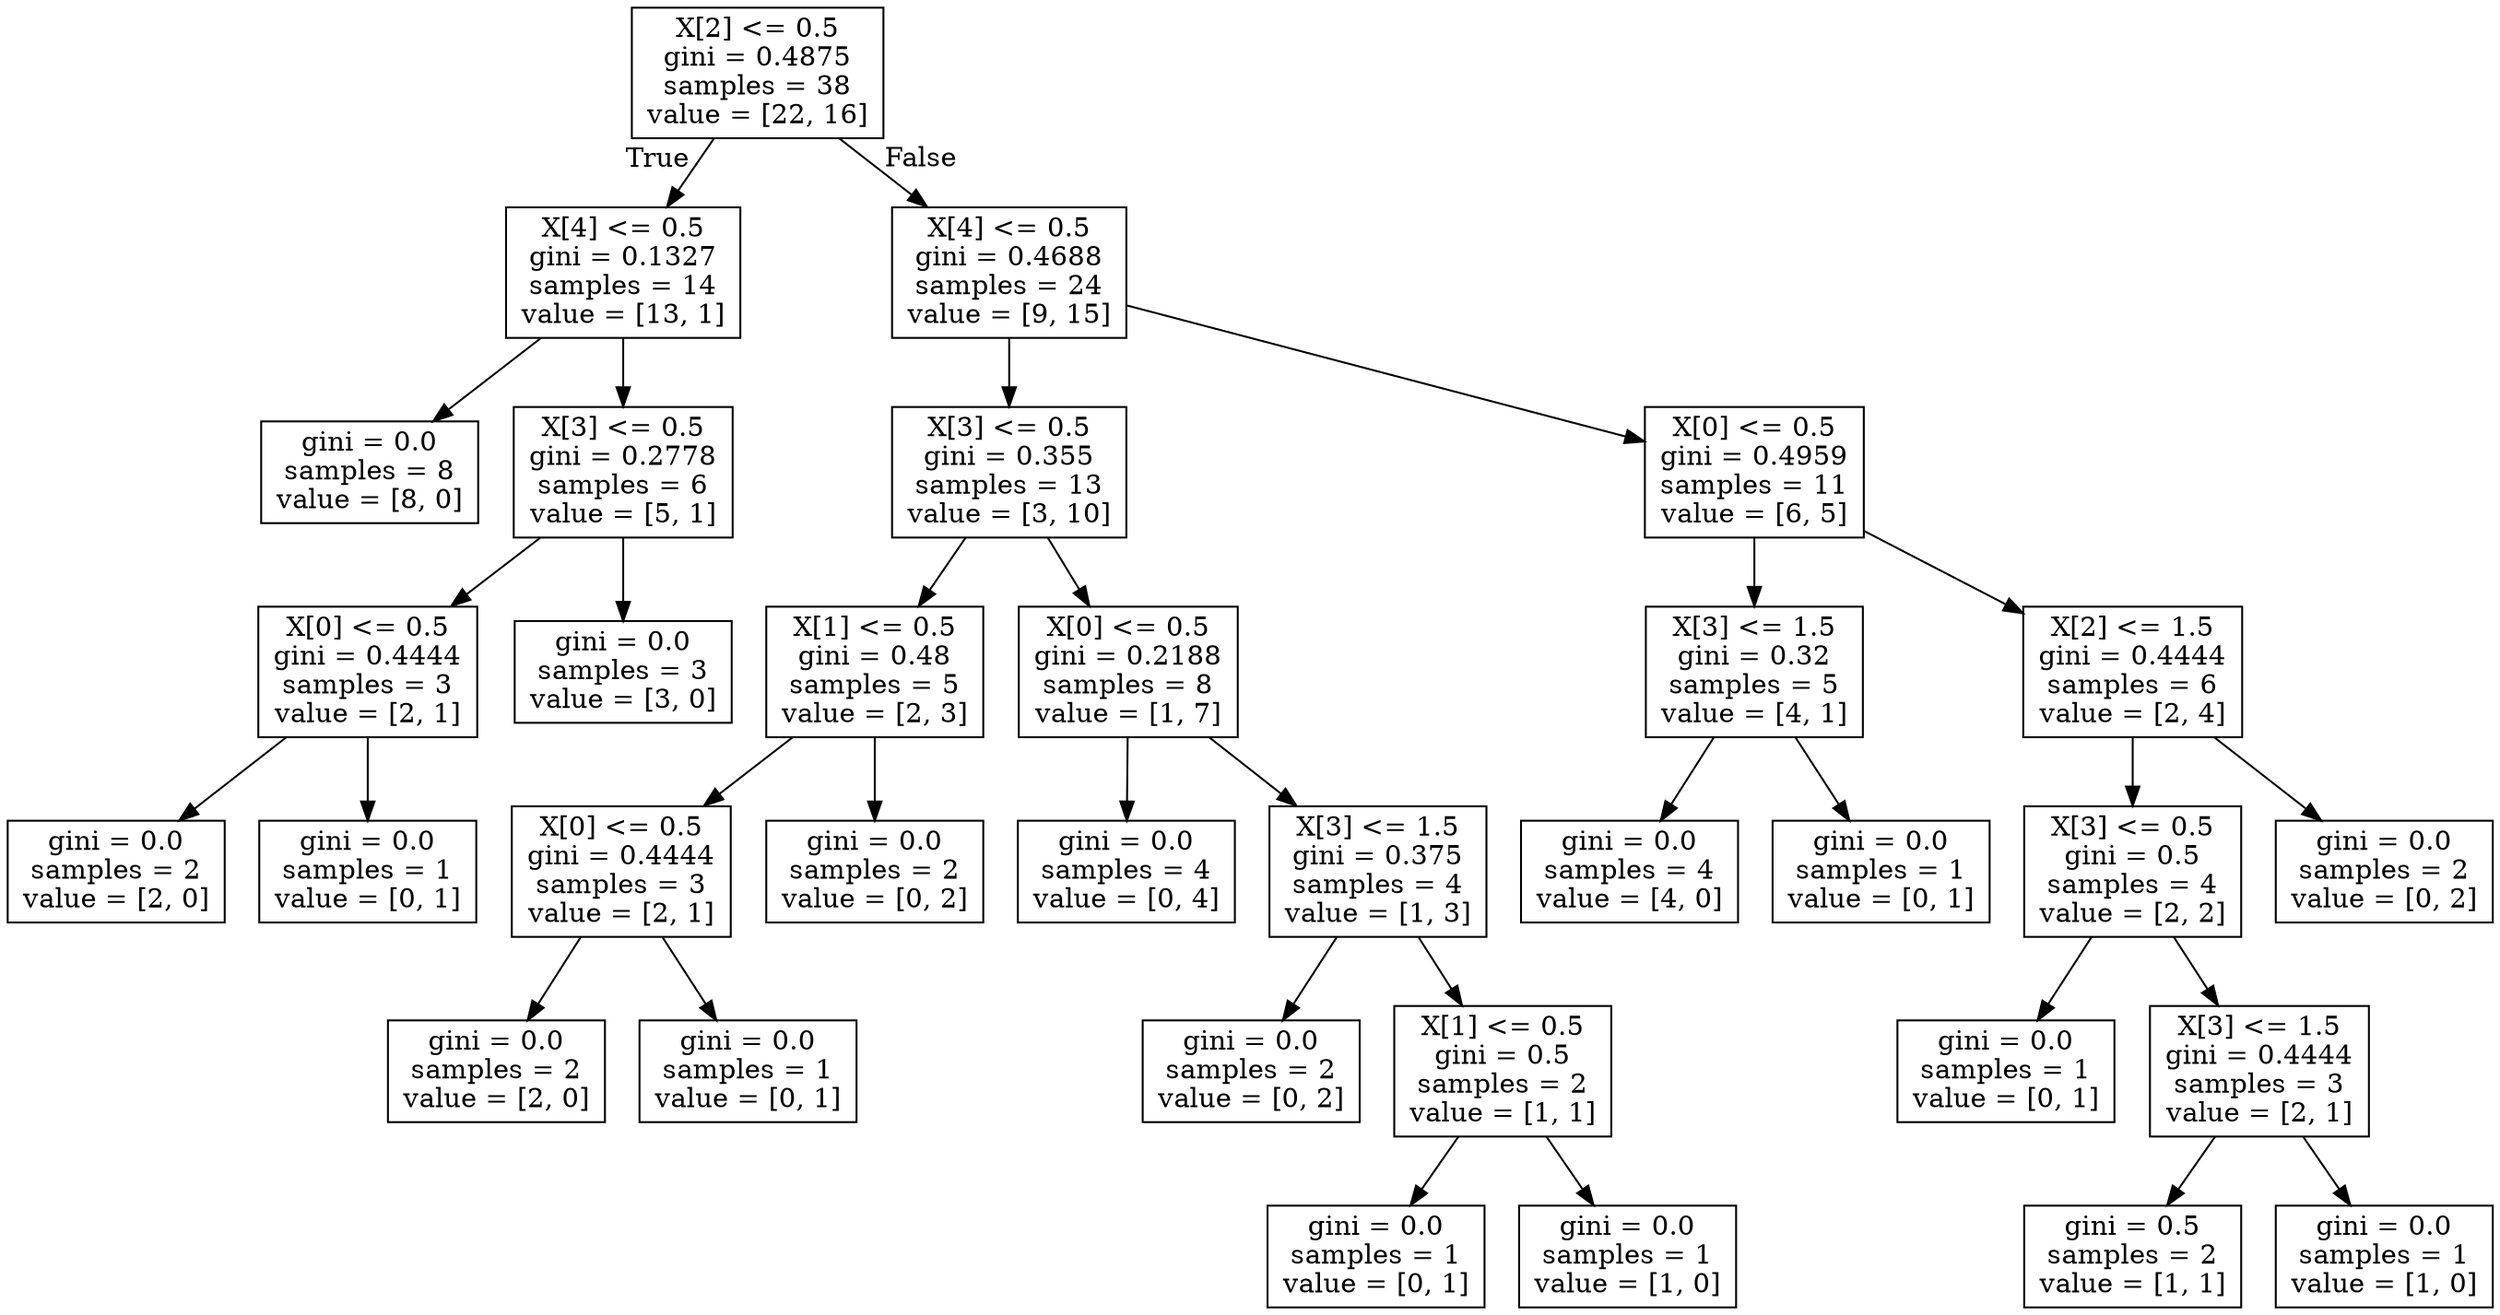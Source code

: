 digraph Tree {
node [shape=box] ;
0 [label="X[2] <= 0.5\ngini = 0.4875\nsamples = 38\nvalue = [22, 16]"] ;
1 [label="X[4] <= 0.5\ngini = 0.1327\nsamples = 14\nvalue = [13, 1]"] ;
0 -> 1 [labeldistance=2.5, labelangle=45, headlabel="True"] ;
2 [label="gini = 0.0\nsamples = 8\nvalue = [8, 0]"] ;
1 -> 2 ;
3 [label="X[3] <= 0.5\ngini = 0.2778\nsamples = 6\nvalue = [5, 1]"] ;
1 -> 3 ;
4 [label="X[0] <= 0.5\ngini = 0.4444\nsamples = 3\nvalue = [2, 1]"] ;
3 -> 4 ;
5 [label="gini = 0.0\nsamples = 2\nvalue = [2, 0]"] ;
4 -> 5 ;
6 [label="gini = 0.0\nsamples = 1\nvalue = [0, 1]"] ;
4 -> 6 ;
7 [label="gini = 0.0\nsamples = 3\nvalue = [3, 0]"] ;
3 -> 7 ;
8 [label="X[4] <= 0.5\ngini = 0.4688\nsamples = 24\nvalue = [9, 15]"] ;
0 -> 8 [labeldistance=2.5, labelangle=-45, headlabel="False"] ;
9 [label="X[3] <= 0.5\ngini = 0.355\nsamples = 13\nvalue = [3, 10]"] ;
8 -> 9 ;
10 [label="X[1] <= 0.5\ngini = 0.48\nsamples = 5\nvalue = [2, 3]"] ;
9 -> 10 ;
11 [label="X[0] <= 0.5\ngini = 0.4444\nsamples = 3\nvalue = [2, 1]"] ;
10 -> 11 ;
12 [label="gini = 0.0\nsamples = 2\nvalue = [2, 0]"] ;
11 -> 12 ;
13 [label="gini = 0.0\nsamples = 1\nvalue = [0, 1]"] ;
11 -> 13 ;
14 [label="gini = 0.0\nsamples = 2\nvalue = [0, 2]"] ;
10 -> 14 ;
15 [label="X[0] <= 0.5\ngini = 0.2188\nsamples = 8\nvalue = [1, 7]"] ;
9 -> 15 ;
16 [label="gini = 0.0\nsamples = 4\nvalue = [0, 4]"] ;
15 -> 16 ;
17 [label="X[3] <= 1.5\ngini = 0.375\nsamples = 4\nvalue = [1, 3]"] ;
15 -> 17 ;
18 [label="gini = 0.0\nsamples = 2\nvalue = [0, 2]"] ;
17 -> 18 ;
19 [label="X[1] <= 0.5\ngini = 0.5\nsamples = 2\nvalue = [1, 1]"] ;
17 -> 19 ;
20 [label="gini = 0.0\nsamples = 1\nvalue = [0, 1]"] ;
19 -> 20 ;
21 [label="gini = 0.0\nsamples = 1\nvalue = [1, 0]"] ;
19 -> 21 ;
22 [label="X[0] <= 0.5\ngini = 0.4959\nsamples = 11\nvalue = [6, 5]"] ;
8 -> 22 ;
23 [label="X[3] <= 1.5\ngini = 0.32\nsamples = 5\nvalue = [4, 1]"] ;
22 -> 23 ;
24 [label="gini = 0.0\nsamples = 4\nvalue = [4, 0]"] ;
23 -> 24 ;
25 [label="gini = 0.0\nsamples = 1\nvalue = [0, 1]"] ;
23 -> 25 ;
26 [label="X[2] <= 1.5\ngini = 0.4444\nsamples = 6\nvalue = [2, 4]"] ;
22 -> 26 ;
27 [label="X[3] <= 0.5\ngini = 0.5\nsamples = 4\nvalue = [2, 2]"] ;
26 -> 27 ;
28 [label="gini = 0.0\nsamples = 1\nvalue = [0, 1]"] ;
27 -> 28 ;
29 [label="X[3] <= 1.5\ngini = 0.4444\nsamples = 3\nvalue = [2, 1]"] ;
27 -> 29 ;
30 [label="gini = 0.5\nsamples = 2\nvalue = [1, 1]"] ;
29 -> 30 ;
31 [label="gini = 0.0\nsamples = 1\nvalue = [1, 0]"] ;
29 -> 31 ;
32 [label="gini = 0.0\nsamples = 2\nvalue = [0, 2]"] ;
26 -> 32 ;
}